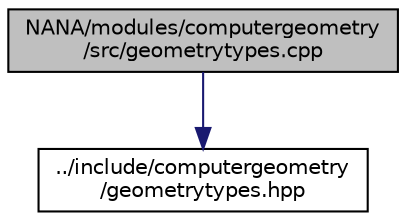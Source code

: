 digraph "NANA/modules/computergeometry/src/geometrytypes.cpp"
{
 // LATEX_PDF_SIZE
  edge [fontname="Helvetica",fontsize="10",labelfontname="Helvetica",labelfontsize="10"];
  node [fontname="Helvetica",fontsize="10",shape=record];
  Node1 [label="NANA/modules/computergeometry\l/src/geometrytypes.cpp",height=0.2,width=0.4,color="black", fillcolor="grey75", style="filled", fontcolor="black",tooltip="TODO: long description"];
  Node1 -> Node2 [color="midnightblue",fontsize="10",style="solid",fontname="Helvetica"];
  Node2 [label="../include/computergeometry\l/geometrytypes.hpp",height=0.2,width=0.4,color="black", fillcolor="white", style="filled",URL="$geometrytypes_8hpp_source.html",tooltip=" "];
}
